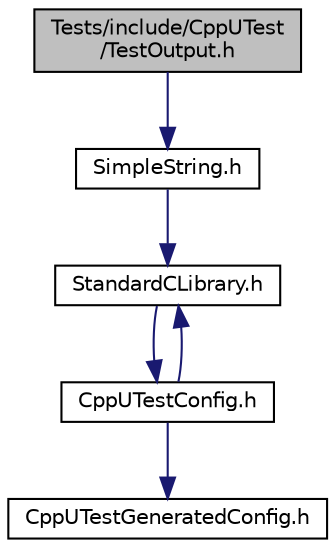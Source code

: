digraph "Tests/include/CppUTest/TestOutput.h"
{
 // LATEX_PDF_SIZE
  edge [fontname="Helvetica",fontsize="10",labelfontname="Helvetica",labelfontsize="10"];
  node [fontname="Helvetica",fontsize="10",shape=record];
  Node1 [label="Tests/include/CppUTest\l/TestOutput.h",height=0.2,width=0.4,color="black", fillcolor="grey75", style="filled", fontcolor="black",tooltip=" "];
  Node1 -> Node2 [color="midnightblue",fontsize="10",style="solid",fontname="Helvetica"];
  Node2 [label="SimpleString.h",height=0.2,width=0.4,color="black", fillcolor="white", style="filled",URL="$_simple_string_8h.html",tooltip=" "];
  Node2 -> Node3 [color="midnightblue",fontsize="10",style="solid",fontname="Helvetica"];
  Node3 [label="StandardCLibrary.h",height=0.2,width=0.4,color="black", fillcolor="white", style="filled",URL="$_standard_c_library_8h.html",tooltip=" "];
  Node3 -> Node4 [color="midnightblue",fontsize="10",style="solid",fontname="Helvetica"];
  Node4 [label="CppUTestConfig.h",height=0.2,width=0.4,color="black", fillcolor="white", style="filled",URL="$_cpp_u_test_config_8h.html",tooltip=" "];
  Node4 -> Node5 [color="midnightblue",fontsize="10",style="solid",fontname="Helvetica"];
  Node5 [label="CppUTestGeneratedConfig.h",height=0.2,width=0.4,color="black", fillcolor="white", style="filled",URL="$_cpp_u_test_generated_config_8h.html",tooltip=" "];
  Node4 -> Node3 [color="midnightblue",fontsize="10",style="solid",fontname="Helvetica"];
}
